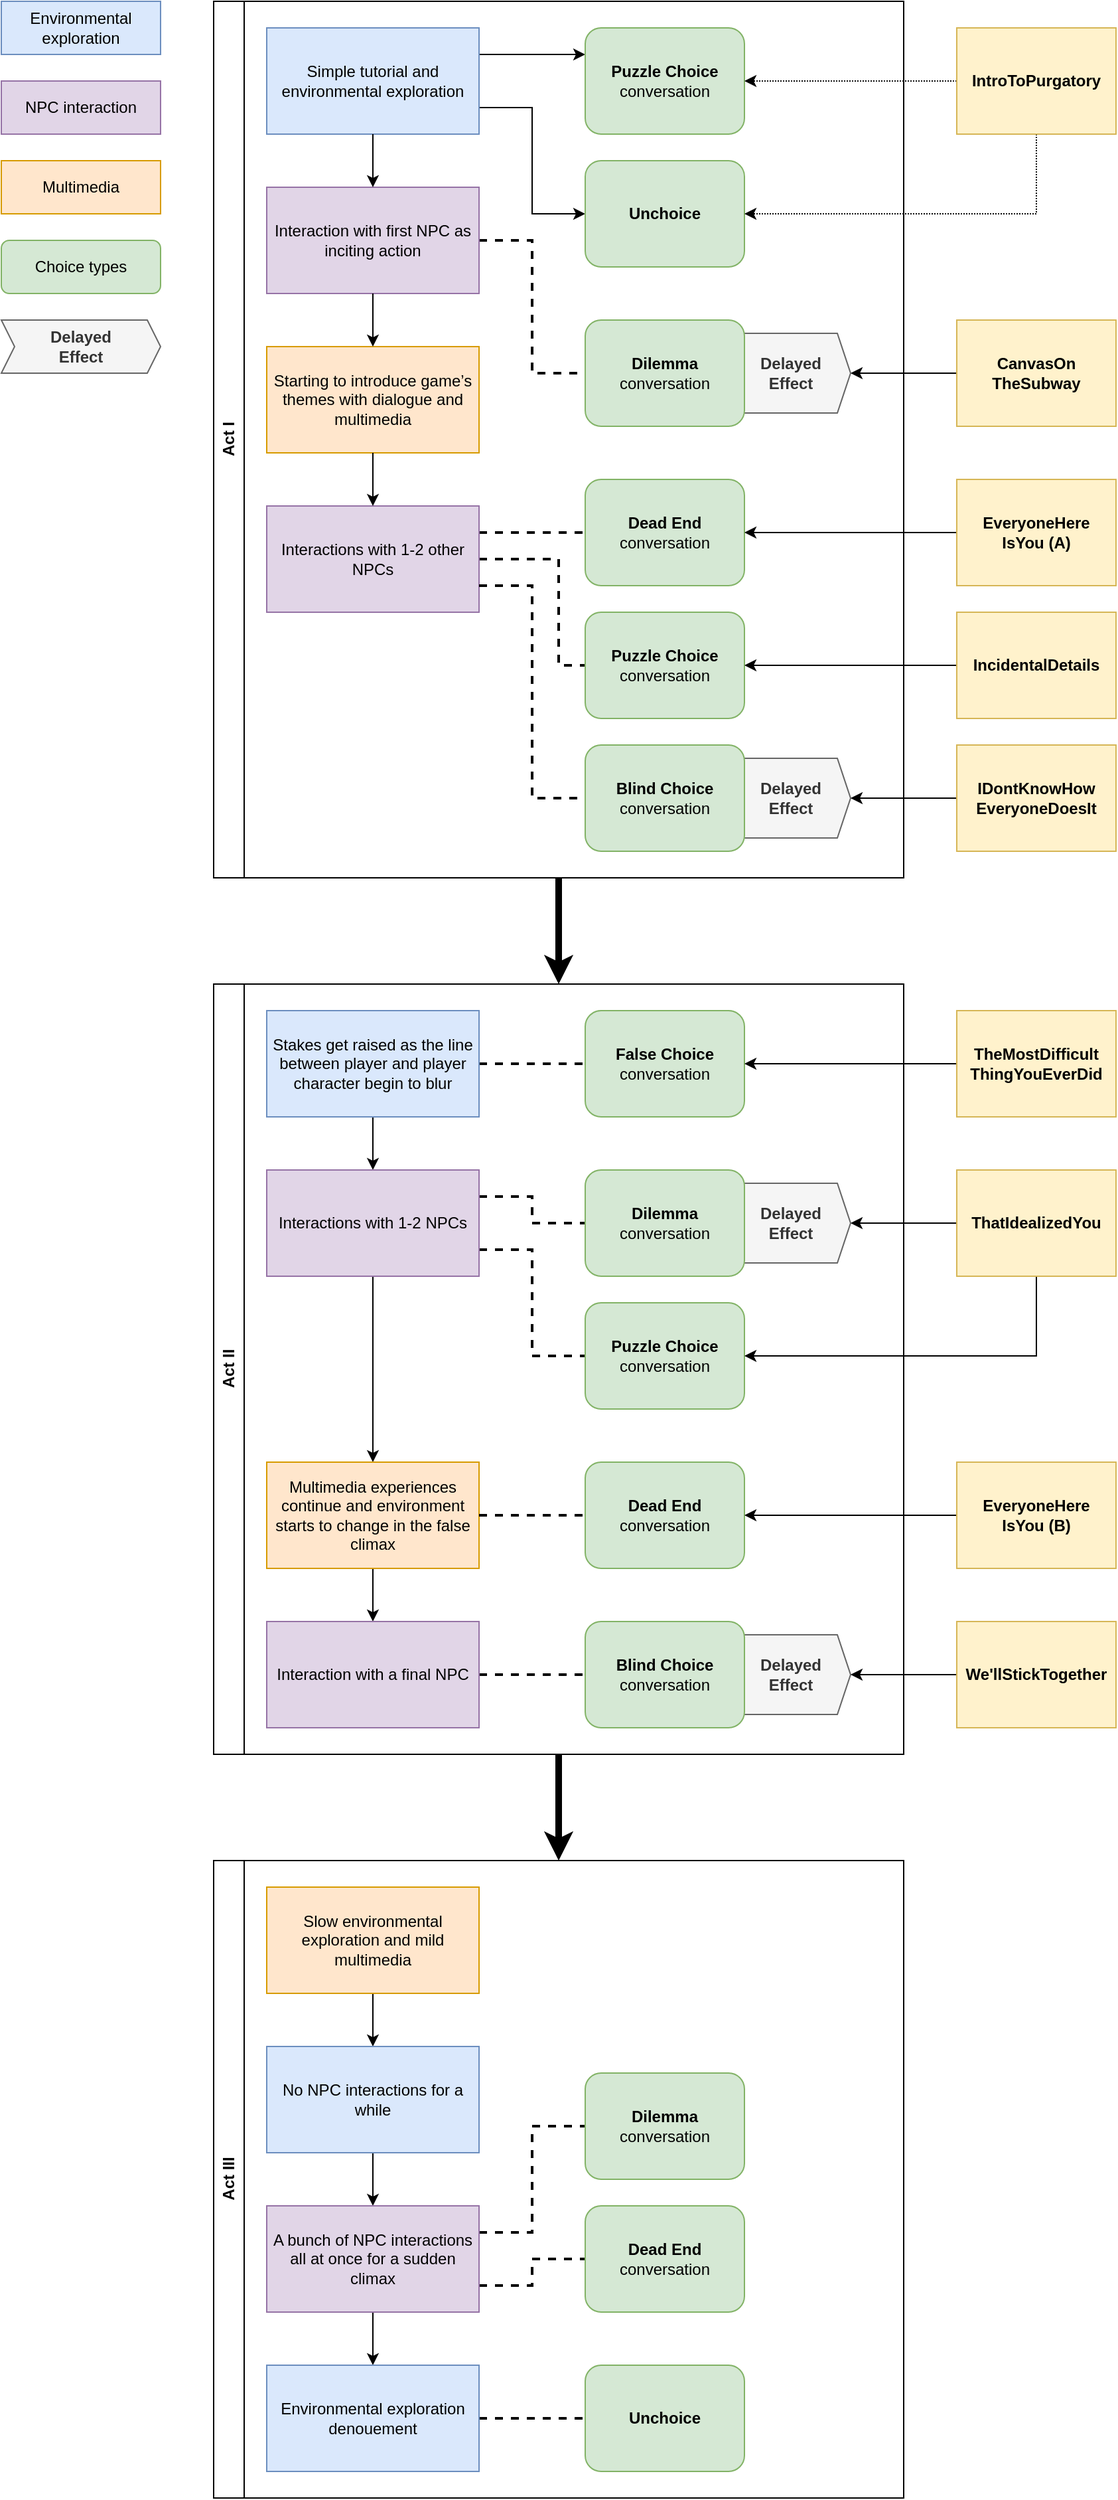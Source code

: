 <mxfile version="20.8.16" type="device"><diagram name="Page-1" id="20LSyL6QQ4ME8NNosVJb"><mxGraphModel dx="1434" dy="956" grid="1" gridSize="10" guides="1" tooltips="1" connect="1" arrows="1" fold="1" page="1" pageScale="1" pageWidth="850" pageHeight="1100" math="0" shadow="0"><root><mxCell id="0"/><mxCell id="1" parent="0"/><mxCell id="ZikLL2L7RajSUhIYfOUC-8" value="Act I" style="swimlane;horizontal=0;whiteSpace=wrap;html=1;" parent="1" vertex="1"><mxGeometry x="200" y="40" width="520" height="660" as="geometry"><mxRectangle x="40" y="40" width="40" height="60" as="alternateBounds"/></mxGeometry></mxCell><mxCell id="ZikLL2L7RajSUhIYfOUC-48" value="&lt;b&gt;Delayed&lt;br&gt;Effect&lt;/b&gt;" style="shape=step;perimeter=stepPerimeter;whiteSpace=wrap;html=1;fixedSize=1;size=10;fillColor=#f5f5f5;fontColor=#333333;strokeColor=#666666;" parent="ZikLL2L7RajSUhIYfOUC-8" vertex="1"><mxGeometry x="390" y="250" width="90" height="60" as="geometry"/></mxCell><mxCell id="sIQgqS5pxMJ5EPuZXMXq-2" style="edgeStyle=orthogonalEdgeStyle;rounded=0;orthogonalLoop=1;jettySize=auto;html=1;exitX=1;exitY=0.25;exitDx=0;exitDy=0;entryX=0;entryY=0.25;entryDx=0;entryDy=0;" parent="ZikLL2L7RajSUhIYfOUC-8" source="ZikLL2L7RajSUhIYfOUC-1" target="ZikLL2L7RajSUhIYfOUC-61" edge="1"><mxGeometry relative="1" as="geometry"/></mxCell><mxCell id="sIQgqS5pxMJ5EPuZXMXq-3" style="edgeStyle=orthogonalEdgeStyle;rounded=0;orthogonalLoop=1;jettySize=auto;html=1;exitX=1;exitY=0.75;exitDx=0;exitDy=0;entryX=0;entryY=0.5;entryDx=0;entryDy=0;" parent="ZikLL2L7RajSUhIYfOUC-8" source="ZikLL2L7RajSUhIYfOUC-1" target="sIQgqS5pxMJ5EPuZXMXq-1" edge="1"><mxGeometry relative="1" as="geometry"/></mxCell><mxCell id="ZikLL2L7RajSUhIYfOUC-1" value="Simple tutorial and environmental exploration" style="rounded=0;whiteSpace=wrap;html=1;fillColor=#dae8fc;strokeColor=#6c8ebf;" parent="ZikLL2L7RajSUhIYfOUC-8" vertex="1"><mxGeometry x="40" y="20" width="160" height="80" as="geometry"/></mxCell><mxCell id="ZikLL2L7RajSUhIYfOUC-42" style="edgeStyle=orthogonalEdgeStyle;rounded=0;orthogonalLoop=1;jettySize=auto;html=1;exitX=1;exitY=0.5;exitDx=0;exitDy=0;entryX=0;entryY=0.5;entryDx=0;entryDy=0;strokeWidth=2;endArrow=none;endFill=0;dashed=1;" parent="ZikLL2L7RajSUhIYfOUC-8" source="ZikLL2L7RajSUhIYfOUC-2" target="ZikLL2L7RajSUhIYfOUC-41" edge="1"><mxGeometry relative="1" as="geometry"/></mxCell><mxCell id="ZikLL2L7RajSUhIYfOUC-2" value="Interaction with first NPC as inciting action" style="rounded=0;whiteSpace=wrap;html=1;fillColor=#e1d5e7;strokeColor=#9673a6;" parent="ZikLL2L7RajSUhIYfOUC-8" vertex="1"><mxGeometry x="40" y="140" width="160" height="80" as="geometry"/></mxCell><mxCell id="ZikLL2L7RajSUhIYfOUC-4" style="edgeStyle=orthogonalEdgeStyle;rounded=0;orthogonalLoop=1;jettySize=auto;html=1;exitX=0.5;exitY=1;exitDx=0;exitDy=0;entryX=0.5;entryY=0;entryDx=0;entryDy=0;" parent="ZikLL2L7RajSUhIYfOUC-8" source="ZikLL2L7RajSUhIYfOUC-1" target="ZikLL2L7RajSUhIYfOUC-2" edge="1"><mxGeometry relative="1" as="geometry"/></mxCell><mxCell id="ZikLL2L7RajSUhIYfOUC-3" value="Starting to introduce game’s themes with dialogue and multimedia" style="rounded=0;whiteSpace=wrap;html=1;fillColor=#ffe6cc;strokeColor=#d79b00;" parent="ZikLL2L7RajSUhIYfOUC-8" vertex="1"><mxGeometry x="40" y="260" width="160" height="80" as="geometry"/></mxCell><mxCell id="ZikLL2L7RajSUhIYfOUC-5" style="edgeStyle=orthogonalEdgeStyle;rounded=0;orthogonalLoop=1;jettySize=auto;html=1;exitX=0.5;exitY=1;exitDx=0;exitDy=0;entryX=0.5;entryY=0;entryDx=0;entryDy=0;" parent="ZikLL2L7RajSUhIYfOUC-8" source="ZikLL2L7RajSUhIYfOUC-2" target="ZikLL2L7RajSUhIYfOUC-3" edge="1"><mxGeometry relative="1" as="geometry"/></mxCell><mxCell id="ZikLL2L7RajSUhIYfOUC-38" style="edgeStyle=orthogonalEdgeStyle;rounded=0;orthogonalLoop=1;jettySize=auto;html=1;exitX=1;exitY=0.25;exitDx=0;exitDy=0;entryX=0;entryY=0.5;entryDx=0;entryDy=0;strokeWidth=2;endArrow=none;endFill=0;dashed=1;" parent="ZikLL2L7RajSUhIYfOUC-8" source="ZikLL2L7RajSUhIYfOUC-6" target="ZikLL2L7RajSUhIYfOUC-36" edge="1"><mxGeometry relative="1" as="geometry"/></mxCell><mxCell id="ZikLL2L7RajSUhIYfOUC-57" style="edgeStyle=orthogonalEdgeStyle;rounded=0;orthogonalLoop=1;jettySize=auto;html=1;exitX=1;exitY=0.5;exitDx=0;exitDy=0;entryX=0;entryY=0.5;entryDx=0;entryDy=0;strokeWidth=2;endArrow=none;endFill=0;dashed=1;" parent="ZikLL2L7RajSUhIYfOUC-8" source="ZikLL2L7RajSUhIYfOUC-6" target="ZikLL2L7RajSUhIYfOUC-56" edge="1"><mxGeometry relative="1" as="geometry"><Array as="points"><mxPoint x="260" y="420"/><mxPoint x="260" y="500"/></Array></mxGeometry></mxCell><mxCell id="ZikLL2L7RajSUhIYfOUC-6" value="Interactions with 1-2 other NPCs" style="rounded=0;whiteSpace=wrap;html=1;fillColor=#e1d5e7;strokeColor=#9673a6;" parent="ZikLL2L7RajSUhIYfOUC-8" vertex="1"><mxGeometry x="40" y="380" width="160" height="80" as="geometry"/></mxCell><mxCell id="ZikLL2L7RajSUhIYfOUC-7" style="edgeStyle=orthogonalEdgeStyle;rounded=0;orthogonalLoop=1;jettySize=auto;html=1;exitX=0.5;exitY=1;exitDx=0;exitDy=0;entryX=0.5;entryY=0;entryDx=0;entryDy=0;" parent="ZikLL2L7RajSUhIYfOUC-8" source="ZikLL2L7RajSUhIYfOUC-3" target="ZikLL2L7RajSUhIYfOUC-6" edge="1"><mxGeometry relative="1" as="geometry"/></mxCell><mxCell id="ZikLL2L7RajSUhIYfOUC-36" value="&lt;b&gt;Dead End&lt;br&gt;&lt;/b&gt;conversation" style="rounded=1;whiteSpace=wrap;html=1;fillColor=#d5e8d4;strokeColor=#82b366;" parent="ZikLL2L7RajSUhIYfOUC-8" vertex="1"><mxGeometry x="280" y="360" width="120" height="80" as="geometry"/></mxCell><mxCell id="ZikLL2L7RajSUhIYfOUC-41" value="&lt;b&gt;Dilemma&lt;br&gt;&lt;/b&gt;conversation" style="rounded=1;whiteSpace=wrap;html=1;fillColor=#d5e8d4;strokeColor=#82b366;" parent="ZikLL2L7RajSUhIYfOUC-8" vertex="1"><mxGeometry x="280" y="240" width="120" height="80" as="geometry"/></mxCell><mxCell id="ZikLL2L7RajSUhIYfOUC-50" value="&lt;b&gt;Delayed&lt;br&gt;Effect&lt;/b&gt;" style="shape=step;perimeter=stepPerimeter;whiteSpace=wrap;html=1;fixedSize=1;size=10;fillColor=#f5f5f5;fontColor=#333333;strokeColor=#666666;" parent="ZikLL2L7RajSUhIYfOUC-8" vertex="1"><mxGeometry x="390" y="570" width="90" height="60" as="geometry"/></mxCell><mxCell id="ZikLL2L7RajSUhIYfOUC-27" value="&lt;b&gt;Blind Choice&lt;br&gt;&lt;/b&gt;conversation" style="rounded=1;whiteSpace=wrap;html=1;fillColor=#d5e8d4;strokeColor=#82b366;" parent="ZikLL2L7RajSUhIYfOUC-8" vertex="1"><mxGeometry x="280" y="560" width="120" height="80" as="geometry"/></mxCell><mxCell id="ZikLL2L7RajSUhIYfOUC-37" style="edgeStyle=orthogonalEdgeStyle;rounded=0;orthogonalLoop=1;jettySize=auto;html=1;exitX=1;exitY=0.75;exitDx=0;exitDy=0;entryX=0;entryY=0.5;entryDx=0;entryDy=0;strokeWidth=2;endArrow=none;endFill=0;dashed=1;" parent="ZikLL2L7RajSUhIYfOUC-8" source="ZikLL2L7RajSUhIYfOUC-6" target="ZikLL2L7RajSUhIYfOUC-27" edge="1"><mxGeometry relative="1" as="geometry"/></mxCell><mxCell id="ZikLL2L7RajSUhIYfOUC-56" value="&lt;b&gt;Puzzle Choice&lt;br&gt;&lt;/b&gt;conversation" style="rounded=1;whiteSpace=wrap;html=1;fillColor=#d5e8d4;strokeColor=#82b366;" parent="ZikLL2L7RajSUhIYfOUC-8" vertex="1"><mxGeometry x="280" y="460" width="120" height="80" as="geometry"/></mxCell><mxCell id="ZikLL2L7RajSUhIYfOUC-61" value="&lt;b style=&quot;border-color: var(--border-color);&quot;&gt;Puzzle Choice&lt;/b&gt;&lt;br style=&quot;border-color: var(--border-color);&quot;&gt;conversation" style="rounded=1;whiteSpace=wrap;html=1;fillColor=#d5e8d4;strokeColor=#82b366;" parent="ZikLL2L7RajSUhIYfOUC-8" vertex="1"><mxGeometry x="280" y="20" width="120" height="80" as="geometry"/></mxCell><mxCell id="sIQgqS5pxMJ5EPuZXMXq-1" value="&lt;b&gt;Unchoice&lt;/b&gt;" style="rounded=1;whiteSpace=wrap;html=1;fillColor=#d5e8d4;strokeColor=#82b366;" parent="ZikLL2L7RajSUhIYfOUC-8" vertex="1"><mxGeometry x="280" y="120" width="120" height="80" as="geometry"/></mxCell><mxCell id="ZikLL2L7RajSUhIYfOUC-25" style="edgeStyle=orthogonalEdgeStyle;rounded=0;orthogonalLoop=1;jettySize=auto;html=1;exitX=0.5;exitY=1;exitDx=0;exitDy=0;entryX=0.5;entryY=0;entryDx=0;entryDy=0;strokeWidth=5;" parent="1" source="ZikLL2L7RajSUhIYfOUC-8" target="ZikLL2L7RajSUhIYfOUC-9" edge="1"><mxGeometry relative="1" as="geometry"/></mxCell><mxCell id="ZikLL2L7RajSUhIYfOUC-26" style="edgeStyle=orthogonalEdgeStyle;rounded=0;orthogonalLoop=1;jettySize=auto;html=1;exitX=0.5;exitY=1;exitDx=0;exitDy=0;entryX=0.5;entryY=0;entryDx=0;entryDy=0;strokeWidth=5;" parent="1" source="ZikLL2L7RajSUhIYfOUC-9" target="ZikLL2L7RajSUhIYfOUC-17" edge="1"><mxGeometry relative="1" as="geometry"/></mxCell><mxCell id="ZikLL2L7RajSUhIYfOUC-9" value="Act II" style="swimlane;horizontal=0;whiteSpace=wrap;html=1;" parent="1" vertex="1"><mxGeometry x="200" y="780" width="520" height="580" as="geometry"><mxRectangle x="40" y="700" width="40" height="60" as="alternateBounds"/></mxGeometry></mxCell><mxCell id="ZikLL2L7RajSUhIYfOUC-54" value="&lt;b&gt;Delayed&lt;br&gt;Effect&lt;/b&gt;" style="shape=step;perimeter=stepPerimeter;whiteSpace=wrap;html=1;fixedSize=1;size=10;fillColor=#f5f5f5;fontColor=#333333;strokeColor=#666666;" parent="ZikLL2L7RajSUhIYfOUC-9" vertex="1"><mxGeometry x="390" y="490" width="90" height="60" as="geometry"/></mxCell><mxCell id="ZikLL2L7RajSUhIYfOUC-14" style="edgeStyle=orthogonalEdgeStyle;rounded=0;orthogonalLoop=1;jettySize=auto;html=1;exitX=0.5;exitY=1;exitDx=0;exitDy=0;" parent="ZikLL2L7RajSUhIYfOUC-9" source="ZikLL2L7RajSUhIYfOUC-10" target="ZikLL2L7RajSUhIYfOUC-11" edge="1"><mxGeometry relative="1" as="geometry"/></mxCell><mxCell id="ZikLL2L7RajSUhIYfOUC-35" style="edgeStyle=orthogonalEdgeStyle;rounded=0;orthogonalLoop=1;jettySize=auto;html=1;exitX=1;exitY=0.5;exitDx=0;exitDy=0;entryX=0;entryY=0.5;entryDx=0;entryDy=0;strokeWidth=2;endArrow=none;endFill=0;dashed=1;" parent="ZikLL2L7RajSUhIYfOUC-9" source="ZikLL2L7RajSUhIYfOUC-10" target="ZikLL2L7RajSUhIYfOUC-34" edge="1"><mxGeometry relative="1" as="geometry"/></mxCell><mxCell id="ZikLL2L7RajSUhIYfOUC-10" value="Stakes get raised as the line between player and player character begin to blur" style="rounded=0;whiteSpace=wrap;html=1;fillColor=#dae8fc;strokeColor=#6c8ebf;" parent="ZikLL2L7RajSUhIYfOUC-9" vertex="1"><mxGeometry x="40" y="20" width="160" height="80" as="geometry"/></mxCell><mxCell id="ZikLL2L7RajSUhIYfOUC-15" style="edgeStyle=orthogonalEdgeStyle;rounded=0;orthogonalLoop=1;jettySize=auto;html=1;exitX=0.5;exitY=1;exitDx=0;exitDy=0;entryX=0.5;entryY=0;entryDx=0;entryDy=0;" parent="ZikLL2L7RajSUhIYfOUC-9" source="ZikLL2L7RajSUhIYfOUC-11" target="ZikLL2L7RajSUhIYfOUC-12" edge="1"><mxGeometry relative="1" as="geometry"/></mxCell><mxCell id="ZikLL2L7RajSUhIYfOUC-59" style="edgeStyle=orthogonalEdgeStyle;rounded=0;orthogonalLoop=1;jettySize=auto;html=1;exitX=1;exitY=0.25;exitDx=0;exitDy=0;entryX=0;entryY=0.5;entryDx=0;entryDy=0;strokeWidth=2;endArrow=none;endFill=0;dashed=1;" parent="ZikLL2L7RajSUhIYfOUC-9" source="ZikLL2L7RajSUhIYfOUC-11" target="ZikLL2L7RajSUhIYfOUC-43" edge="1"><mxGeometry relative="1" as="geometry"/></mxCell><mxCell id="ZikLL2L7RajSUhIYfOUC-60" style="edgeStyle=orthogonalEdgeStyle;rounded=0;orthogonalLoop=1;jettySize=auto;html=1;exitX=1;exitY=0.75;exitDx=0;exitDy=0;entryX=0;entryY=0.5;entryDx=0;entryDy=0;strokeWidth=2;endArrow=none;endFill=0;dashed=1;" parent="ZikLL2L7RajSUhIYfOUC-9" source="ZikLL2L7RajSUhIYfOUC-11" target="ZikLL2L7RajSUhIYfOUC-58" edge="1"><mxGeometry relative="1" as="geometry"/></mxCell><mxCell id="ZikLL2L7RajSUhIYfOUC-11" value="Interactions with 1-2 NPCs" style="rounded=0;whiteSpace=wrap;html=1;fillColor=#e1d5e7;strokeColor=#9673a6;" parent="ZikLL2L7RajSUhIYfOUC-9" vertex="1"><mxGeometry x="40" y="140" width="160" height="80" as="geometry"/></mxCell><mxCell id="ZikLL2L7RajSUhIYfOUC-16" style="edgeStyle=orthogonalEdgeStyle;rounded=0;orthogonalLoop=1;jettySize=auto;html=1;exitX=0.5;exitY=1;exitDx=0;exitDy=0;entryX=0.5;entryY=0;entryDx=0;entryDy=0;" parent="ZikLL2L7RajSUhIYfOUC-9" source="ZikLL2L7RajSUhIYfOUC-12" target="ZikLL2L7RajSUhIYfOUC-13" edge="1"><mxGeometry relative="1" as="geometry"/></mxCell><mxCell id="ZikLL2L7RajSUhIYfOUC-12" value="Multimedia experiences continue and environment starts to change in the false climax" style="rounded=0;whiteSpace=wrap;html=1;fillColor=#ffe6cc;strokeColor=#d79b00;" parent="ZikLL2L7RajSUhIYfOUC-9" vertex="1"><mxGeometry x="40" y="360" width="160" height="80" as="geometry"/></mxCell><mxCell id="ZikLL2L7RajSUhIYfOUC-40" style="edgeStyle=orthogonalEdgeStyle;rounded=0;orthogonalLoop=1;jettySize=auto;html=1;exitX=1;exitY=0.5;exitDx=0;exitDy=0;entryX=0;entryY=0.5;entryDx=0;entryDy=0;strokeWidth=2;endArrow=none;endFill=0;dashed=1;" parent="ZikLL2L7RajSUhIYfOUC-9" source="ZikLL2L7RajSUhIYfOUC-13" target="ZikLL2L7RajSUhIYfOUC-39" edge="1"><mxGeometry relative="1" as="geometry"/></mxCell><mxCell id="ZikLL2L7RajSUhIYfOUC-13" value="Interaction with a final NPC" style="rounded=0;whiteSpace=wrap;html=1;fillColor=#e1d5e7;strokeColor=#9673a6;" parent="ZikLL2L7RajSUhIYfOUC-9" vertex="1"><mxGeometry x="40" y="480" width="160" height="80" as="geometry"/></mxCell><mxCell id="ZikLL2L7RajSUhIYfOUC-34" value="&lt;b&gt;False Choice&lt;br&gt;&lt;/b&gt;conversation" style="rounded=1;whiteSpace=wrap;html=1;fillColor=#d5e8d4;strokeColor=#82b366;" parent="ZikLL2L7RajSUhIYfOUC-9" vertex="1"><mxGeometry x="280" y="20" width="120" height="80" as="geometry"/></mxCell><mxCell id="ZikLL2L7RajSUhIYfOUC-39" value="&lt;b&gt;Blind Choice&lt;br&gt;&lt;/b&gt;conversation" style="rounded=1;whiteSpace=wrap;html=1;fillColor=#d5e8d4;strokeColor=#82b366;" parent="ZikLL2L7RajSUhIYfOUC-9" vertex="1"><mxGeometry x="280" y="480" width="120" height="80" as="geometry"/></mxCell><mxCell id="ZikLL2L7RajSUhIYfOUC-53" value="&lt;b&gt;Delayed&lt;br&gt;Effect&lt;/b&gt;" style="shape=step;perimeter=stepPerimeter;whiteSpace=wrap;html=1;fixedSize=1;size=10;fillColor=#f5f5f5;fontColor=#333333;strokeColor=#666666;" parent="ZikLL2L7RajSUhIYfOUC-9" vertex="1"><mxGeometry x="390" y="150" width="90" height="60" as="geometry"/></mxCell><mxCell id="ZikLL2L7RajSUhIYfOUC-43" value="&lt;b&gt;Dilemma&lt;br&gt;&lt;/b&gt;conversation" style="rounded=1;whiteSpace=wrap;html=1;fillColor=#d5e8d4;strokeColor=#82b366;" parent="ZikLL2L7RajSUhIYfOUC-9" vertex="1"><mxGeometry x="280" y="140" width="120" height="80" as="geometry"/></mxCell><mxCell id="ZikLL2L7RajSUhIYfOUC-29" value="&lt;b&gt;Dead End&lt;br&gt;&lt;/b&gt;conversation" style="rounded=1;whiteSpace=wrap;html=1;fillColor=#d5e8d4;strokeColor=#82b366;" parent="ZikLL2L7RajSUhIYfOUC-9" vertex="1"><mxGeometry x="280" y="360" width="120" height="80" as="geometry"/></mxCell><mxCell id="ZikLL2L7RajSUhIYfOUC-31" style="edgeStyle=orthogonalEdgeStyle;rounded=0;orthogonalLoop=1;jettySize=auto;html=1;exitX=1;exitY=0.5;exitDx=0;exitDy=0;entryX=0;entryY=0.5;entryDx=0;entryDy=0;strokeWidth=2;endArrow=none;endFill=0;dashed=1;" parent="ZikLL2L7RajSUhIYfOUC-9" source="ZikLL2L7RajSUhIYfOUC-12" target="ZikLL2L7RajSUhIYfOUC-29" edge="1"><mxGeometry relative="1" as="geometry"/></mxCell><mxCell id="ZikLL2L7RajSUhIYfOUC-58" value="&lt;b&gt;Puzzle Choice&lt;br&gt;&lt;/b&gt;conversation" style="rounded=1;whiteSpace=wrap;html=1;fillColor=#d5e8d4;strokeColor=#82b366;" parent="ZikLL2L7RajSUhIYfOUC-9" vertex="1"><mxGeometry x="280" y="240" width="120" height="80" as="geometry"/></mxCell><mxCell id="ZikLL2L7RajSUhIYfOUC-17" value="Act III" style="swimlane;horizontal=0;whiteSpace=wrap;html=1;" parent="1" vertex="1"><mxGeometry x="200" y="1440" width="520" height="480" as="geometry"><mxRectangle x="40" y="1360" width="40" height="60" as="alternateBounds"/></mxGeometry></mxCell><mxCell id="ZikLL2L7RajSUhIYfOUC-22" style="edgeStyle=orthogonalEdgeStyle;rounded=0;orthogonalLoop=1;jettySize=auto;html=1;exitX=0.5;exitY=1;exitDx=0;exitDy=0;entryX=0.5;entryY=0;entryDx=0;entryDy=0;" parent="ZikLL2L7RajSUhIYfOUC-17" source="ZikLL2L7RajSUhIYfOUC-18" target="ZikLL2L7RajSUhIYfOUC-19" edge="1"><mxGeometry relative="1" as="geometry"/></mxCell><mxCell id="ZikLL2L7RajSUhIYfOUC-18" value="Slow environmental exploration and mild multimedia" style="rounded=0;whiteSpace=wrap;html=1;fillColor=#ffe6cc;strokeColor=#d79b00;" parent="ZikLL2L7RajSUhIYfOUC-17" vertex="1"><mxGeometry x="40" y="20" width="160" height="80" as="geometry"/></mxCell><mxCell id="ZikLL2L7RajSUhIYfOUC-23" style="edgeStyle=orthogonalEdgeStyle;rounded=0;orthogonalLoop=1;jettySize=auto;html=1;exitX=0.5;exitY=1;exitDx=0;exitDy=0;entryX=0.5;entryY=0;entryDx=0;entryDy=0;" parent="ZikLL2L7RajSUhIYfOUC-17" source="ZikLL2L7RajSUhIYfOUC-19" target="ZikLL2L7RajSUhIYfOUC-20" edge="1"><mxGeometry relative="1" as="geometry"/></mxCell><mxCell id="ZikLL2L7RajSUhIYfOUC-19" value="No NPC interactions for a while" style="rounded=0;whiteSpace=wrap;html=1;fillColor=#dae8fc;strokeColor=#6c8ebf;" parent="ZikLL2L7RajSUhIYfOUC-17" vertex="1"><mxGeometry x="40" y="140" width="160" height="80" as="geometry"/></mxCell><mxCell id="ZikLL2L7RajSUhIYfOUC-24" style="edgeStyle=orthogonalEdgeStyle;rounded=0;orthogonalLoop=1;jettySize=auto;html=1;exitX=0.5;exitY=1;exitDx=0;exitDy=0;entryX=0.5;entryY=0;entryDx=0;entryDy=0;" parent="ZikLL2L7RajSUhIYfOUC-17" source="ZikLL2L7RajSUhIYfOUC-20" target="ZikLL2L7RajSUhIYfOUC-21" edge="1"><mxGeometry relative="1" as="geometry"/></mxCell><mxCell id="ZikLL2L7RajSUhIYfOUC-46" style="edgeStyle=orthogonalEdgeStyle;rounded=0;orthogonalLoop=1;jettySize=auto;html=1;exitX=1;exitY=0.25;exitDx=0;exitDy=0;entryX=0;entryY=0.5;entryDx=0;entryDy=0;strokeWidth=2;endArrow=none;endFill=0;dashed=1;" parent="ZikLL2L7RajSUhIYfOUC-17" source="ZikLL2L7RajSUhIYfOUC-20" target="ZikLL2L7RajSUhIYfOUC-45" edge="1"><mxGeometry relative="1" as="geometry"/></mxCell><mxCell id="ZikLL2L7RajSUhIYfOUC-47" style="edgeStyle=orthogonalEdgeStyle;rounded=0;orthogonalLoop=1;jettySize=auto;html=1;exitX=1;exitY=0.75;exitDx=0;exitDy=0;entryX=0;entryY=0.5;entryDx=0;entryDy=0;strokeWidth=2;endArrow=none;endFill=0;dashed=1;" parent="ZikLL2L7RajSUhIYfOUC-17" source="ZikLL2L7RajSUhIYfOUC-20" target="ZikLL2L7RajSUhIYfOUC-32" edge="1"><mxGeometry relative="1" as="geometry"/></mxCell><mxCell id="ZikLL2L7RajSUhIYfOUC-20" value="A bunch of NPC interactions all at once for a sudden climax" style="rounded=0;whiteSpace=wrap;html=1;fillColor=#e1d5e7;strokeColor=#9673a6;" parent="ZikLL2L7RajSUhIYfOUC-17" vertex="1"><mxGeometry x="40" y="260" width="160" height="80" as="geometry"/></mxCell><mxCell id="ZikLL2L7RajSUhIYfOUC-64" style="edgeStyle=orthogonalEdgeStyle;rounded=0;orthogonalLoop=1;jettySize=auto;html=1;exitX=1;exitY=0.5;exitDx=0;exitDy=0;entryX=0;entryY=0.5;entryDx=0;entryDy=0;strokeWidth=2;endArrow=none;endFill=0;dashed=1;" parent="ZikLL2L7RajSUhIYfOUC-17" source="ZikLL2L7RajSUhIYfOUC-21" target="ZikLL2L7RajSUhIYfOUC-63" edge="1"><mxGeometry relative="1" as="geometry"/></mxCell><mxCell id="ZikLL2L7RajSUhIYfOUC-21" value="Environmental exploration denouement" style="rounded=0;whiteSpace=wrap;html=1;fillColor=#dae8fc;strokeColor=#6c8ebf;" parent="ZikLL2L7RajSUhIYfOUC-17" vertex="1"><mxGeometry x="40" y="380" width="160" height="80" as="geometry"/></mxCell><mxCell id="ZikLL2L7RajSUhIYfOUC-45" value="&lt;b&gt;Dilemma&lt;br&gt;&lt;/b&gt;conversation" style="rounded=1;whiteSpace=wrap;html=1;fillColor=#d5e8d4;strokeColor=#82b366;" parent="ZikLL2L7RajSUhIYfOUC-17" vertex="1"><mxGeometry x="280" y="160" width="120" height="80" as="geometry"/></mxCell><mxCell id="ZikLL2L7RajSUhIYfOUC-32" value="&lt;b&gt;Dead End&lt;br&gt;&lt;/b&gt;conversation" style="rounded=1;whiteSpace=wrap;html=1;fillColor=#d5e8d4;strokeColor=#82b366;" parent="ZikLL2L7RajSUhIYfOUC-17" vertex="1"><mxGeometry x="280" y="260" width="120" height="80" as="geometry"/></mxCell><mxCell id="ZikLL2L7RajSUhIYfOUC-63" value="&lt;b&gt;Unchoice&lt;/b&gt;" style="rounded=1;whiteSpace=wrap;html=1;fillColor=#d5e8d4;strokeColor=#82b366;" parent="ZikLL2L7RajSUhIYfOUC-17" vertex="1"><mxGeometry x="280" y="380" width="120" height="80" as="geometry"/></mxCell><mxCell id="ZikLL2L7RajSUhIYfOUC-65" value="Environmental exploration" style="rounded=0;whiteSpace=wrap;html=1;fillColor=#dae8fc;strokeColor=#6c8ebf;" parent="1" vertex="1"><mxGeometry x="40" y="40" width="120" height="40" as="geometry"/></mxCell><mxCell id="ZikLL2L7RajSUhIYfOUC-66" value="NPC interaction" style="rounded=0;whiteSpace=wrap;html=1;fillColor=#e1d5e7;strokeColor=#9673a6;" parent="1" vertex="1"><mxGeometry x="40" y="100" width="120" height="40" as="geometry"/></mxCell><mxCell id="ZikLL2L7RajSUhIYfOUC-67" value="Multimedia" style="rounded=0;whiteSpace=wrap;html=1;fillColor=#ffe6cc;strokeColor=#d79b00;" parent="1" vertex="1"><mxGeometry x="40" y="160" width="120" height="40" as="geometry"/></mxCell><mxCell id="ZikLL2L7RajSUhIYfOUC-68" value="Choice types" style="rounded=1;whiteSpace=wrap;html=1;fillColor=#d5e8d4;strokeColor=#82b366;" parent="1" vertex="1"><mxGeometry x="40" y="220" width="120" height="40" as="geometry"/></mxCell><mxCell id="ZikLL2L7RajSUhIYfOUC-69" value="&lt;b&gt;Delayed&lt;br&gt;Effect&lt;/b&gt;" style="shape=step;perimeter=stepPerimeter;whiteSpace=wrap;html=1;fixedSize=1;size=10;fillColor=#f5f5f5;fontColor=#333333;strokeColor=#666666;" parent="1" vertex="1"><mxGeometry x="40" y="280" width="120" height="40" as="geometry"/></mxCell><mxCell id="1lJCk12QQd_xqBQTzLWj-2" style="edgeStyle=orthogonalEdgeStyle;rounded=0;orthogonalLoop=1;jettySize=auto;html=1;exitX=0;exitY=0.5;exitDx=0;exitDy=0;entryX=1;entryY=0.5;entryDx=0;entryDy=0;dashed=1;dashPattern=1 1;" parent="1" source="1lJCk12QQd_xqBQTzLWj-1" target="ZikLL2L7RajSUhIYfOUC-61" edge="1"><mxGeometry relative="1" as="geometry"/></mxCell><mxCell id="1lJCk12QQd_xqBQTzLWj-3" style="edgeStyle=orthogonalEdgeStyle;rounded=0;orthogonalLoop=1;jettySize=auto;html=1;exitX=0.5;exitY=1;exitDx=0;exitDy=0;entryX=1;entryY=0.5;entryDx=0;entryDy=0;dashed=1;dashPattern=1 1;" parent="1" source="1lJCk12QQd_xqBQTzLWj-1" target="sIQgqS5pxMJ5EPuZXMXq-1" edge="1"><mxGeometry relative="1" as="geometry"/></mxCell><mxCell id="1lJCk12QQd_xqBQTzLWj-1" value="&lt;b&gt;IntroToPurgatory&lt;/b&gt;" style="rounded=0;whiteSpace=wrap;html=1;fillColor=#fff2cc;strokeColor=#d6b656;" parent="1" vertex="1"><mxGeometry x="760" y="60" width="120" height="80" as="geometry"/></mxCell><mxCell id="W5s9xSIYE6x-6giHfC1z-3" style="edgeStyle=orthogonalEdgeStyle;rounded=0;orthogonalLoop=1;jettySize=auto;html=1;exitX=0;exitY=0.5;exitDx=0;exitDy=0;entryX=1;entryY=0.5;entryDx=0;entryDy=0;" parent="1" source="W5s9xSIYE6x-6giHfC1z-1" target="ZikLL2L7RajSUhIYfOUC-48" edge="1"><mxGeometry relative="1" as="geometry"/></mxCell><mxCell id="W5s9xSIYE6x-6giHfC1z-1" value="&lt;b&gt;CanvasOn&lt;br&gt;TheSubway&lt;/b&gt;" style="rounded=0;whiteSpace=wrap;html=1;fillColor=#fff2cc;strokeColor=#d6b656;" parent="1" vertex="1"><mxGeometry x="760" y="280" width="120" height="80" as="geometry"/></mxCell><mxCell id="W5s9xSIYE6x-6giHfC1z-4" style="edgeStyle=orthogonalEdgeStyle;rounded=0;orthogonalLoop=1;jettySize=auto;html=1;exitX=0;exitY=0.5;exitDx=0;exitDy=0;entryX=1;entryY=0.5;entryDx=0;entryDy=0;" parent="1" source="W5s9xSIYE6x-6giHfC1z-2" target="ZikLL2L7RajSUhIYfOUC-36" edge="1"><mxGeometry relative="1" as="geometry"/></mxCell><mxCell id="W5s9xSIYE6x-6giHfC1z-2" value="EveryoneHere&lt;br&gt;IsYou (A)" style="rounded=0;whiteSpace=wrap;html=1;fillColor=#fff2cc;strokeColor=#d6b656;fontStyle=1" parent="1" vertex="1"><mxGeometry x="760" y="400" width="120" height="80" as="geometry"/></mxCell><mxCell id="W5s9xSIYE6x-6giHfC1z-8" style="edgeStyle=orthogonalEdgeStyle;rounded=0;orthogonalLoop=1;jettySize=auto;html=1;exitX=0;exitY=0.5;exitDx=0;exitDy=0;entryX=1;entryY=0.5;entryDx=0;entryDy=0;" parent="1" source="W5s9xSIYE6x-6giHfC1z-5" target="ZikLL2L7RajSUhIYfOUC-50" edge="1"><mxGeometry relative="1" as="geometry"/></mxCell><mxCell id="W5s9xSIYE6x-6giHfC1z-5" value="IDontKnowHow&lt;br&gt;EveryoneDoesIt" style="rounded=0;whiteSpace=wrap;html=1;fillColor=#fff2cc;strokeColor=#d6b656;fontStyle=1" parent="1" vertex="1"><mxGeometry x="760" y="600" width="120" height="80" as="geometry"/></mxCell><mxCell id="W5s9xSIYE6x-6giHfC1z-7" style="edgeStyle=orthogonalEdgeStyle;rounded=0;orthogonalLoop=1;jettySize=auto;html=1;exitX=0;exitY=0.5;exitDx=0;exitDy=0;entryX=1;entryY=0.5;entryDx=0;entryDy=0;" parent="1" source="W5s9xSIYE6x-6giHfC1z-6" target="ZikLL2L7RajSUhIYfOUC-56" edge="1"><mxGeometry relative="1" as="geometry"/></mxCell><mxCell id="W5s9xSIYE6x-6giHfC1z-6" value="&lt;b&gt;IncidentalDetails&lt;/b&gt;" style="rounded=0;whiteSpace=wrap;html=1;fillColor=#fff2cc;strokeColor=#d6b656;" parent="1" vertex="1"><mxGeometry x="760" y="500" width="120" height="80" as="geometry"/></mxCell><mxCell id="5SAUFX_RxWdXl6F9wkmz-2" style="edgeStyle=orthogonalEdgeStyle;rounded=0;orthogonalLoop=1;jettySize=auto;html=1;exitX=0;exitY=0.5;exitDx=0;exitDy=0;entryX=1;entryY=0.5;entryDx=0;entryDy=0;" parent="1" source="5SAUFX_RxWdXl6F9wkmz-1" target="ZikLL2L7RajSUhIYfOUC-34" edge="1"><mxGeometry relative="1" as="geometry"/></mxCell><mxCell id="5SAUFX_RxWdXl6F9wkmz-1" value="TheMostDifficult&lt;br&gt;ThingYouEverDid" style="rounded=0;whiteSpace=wrap;html=1;fillColor=#fff2cc;strokeColor=#d6b656;fontStyle=1" parent="1" vertex="1"><mxGeometry x="760" y="800" width="120" height="80" as="geometry"/></mxCell><mxCell id="5SAUFX_RxWdXl6F9wkmz-4" style="edgeStyle=orthogonalEdgeStyle;rounded=0;orthogonalLoop=1;jettySize=auto;html=1;exitX=0;exitY=0.5;exitDx=0;exitDy=0;entryX=1;entryY=0.5;entryDx=0;entryDy=0;" parent="1" source="5SAUFX_RxWdXl6F9wkmz-3" target="ZikLL2L7RajSUhIYfOUC-54" edge="1"><mxGeometry relative="1" as="geometry"/></mxCell><mxCell id="5SAUFX_RxWdXl6F9wkmz-3" value="We'llStickTogether" style="rounded=0;whiteSpace=wrap;html=1;fillColor=#fff2cc;strokeColor=#d6b656;fontStyle=1" parent="1" vertex="1"><mxGeometry x="760" y="1260" width="120" height="80" as="geometry"/></mxCell><mxCell id="5SAUFX_RxWdXl6F9wkmz-6" style="edgeStyle=orthogonalEdgeStyle;rounded=0;orthogonalLoop=1;jettySize=auto;html=1;exitX=0;exitY=0.5;exitDx=0;exitDy=0;entryX=1;entryY=0.5;entryDx=0;entryDy=0;" parent="1" source="5SAUFX_RxWdXl6F9wkmz-5" target="ZikLL2L7RajSUhIYfOUC-29" edge="1"><mxGeometry relative="1" as="geometry"/></mxCell><mxCell id="5SAUFX_RxWdXl6F9wkmz-5" value="EveryoneHere&lt;br&gt;IsYou (B)" style="rounded=0;whiteSpace=wrap;html=1;fillColor=#fff2cc;strokeColor=#d6b656;fontStyle=1" parent="1" vertex="1"><mxGeometry x="760" y="1140" width="120" height="80" as="geometry"/></mxCell><mxCell id="EK3c5S4W_VtEDeFSVrhx-3" style="edgeStyle=orthogonalEdgeStyle;rounded=0;orthogonalLoop=1;jettySize=auto;html=1;exitX=0.5;exitY=1;exitDx=0;exitDy=0;entryX=1;entryY=0.5;entryDx=0;entryDy=0;" parent="1" source="EK3c5S4W_VtEDeFSVrhx-1" target="ZikLL2L7RajSUhIYfOUC-58" edge="1"><mxGeometry relative="1" as="geometry"/></mxCell><mxCell id="EK3c5S4W_VtEDeFSVrhx-4" style="edgeStyle=orthogonalEdgeStyle;rounded=0;orthogonalLoop=1;jettySize=auto;html=1;exitX=0;exitY=0.5;exitDx=0;exitDy=0;entryX=1;entryY=0.5;entryDx=0;entryDy=0;" parent="1" source="EK3c5S4W_VtEDeFSVrhx-1" target="ZikLL2L7RajSUhIYfOUC-53" edge="1"><mxGeometry relative="1" as="geometry"/></mxCell><mxCell id="EK3c5S4W_VtEDeFSVrhx-1" value="ThatIdealizedYou" style="rounded=0;whiteSpace=wrap;html=1;fillColor=#fff2cc;strokeColor=#d6b656;fontStyle=1" parent="1" vertex="1"><mxGeometry x="760" y="920" width="120" height="80" as="geometry"/></mxCell></root></mxGraphModel></diagram></mxfile>